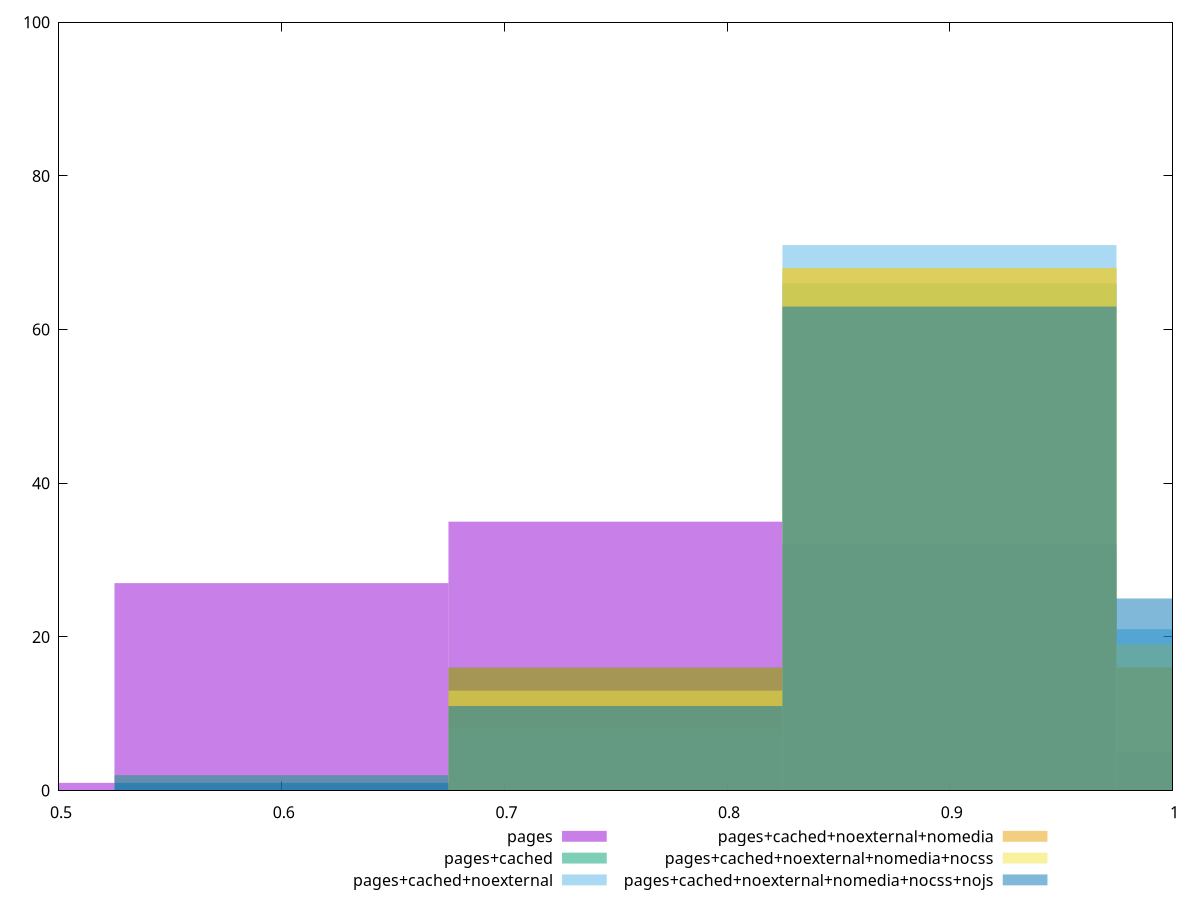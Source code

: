 reset

$pages <<EOF
1.0498176420507976 5
0.7498697443219983 35
0.5998957954575986 27
0.899843693186398 32
0.449921846593199 1
EOF

$pagesCached <<EOF
0.899843693186398 66
0.7498697443219983 16
1.0498176420507976 16
0.5998957954575986 2
EOF

$pagesCachedNoexternal <<EOF
0.899843693186398 71
1.0498176420507976 21
0.7498697443219983 8
EOF

$pagesCachedNoexternalNomedia <<EOF
0.899843693186398 68
0.7498697443219983 16
1.0498176420507976 16
EOF

$pagesCachedNoexternalNomediaNocss <<EOF
0.899843693186398 68
1.0498176420507976 19
0.7498697443219983 13
EOF

$pagesCachedNoexternalNomediaNocssNojs <<EOF
0.899843693186398 63
0.7498697443219983 11
0.5998957954575986 1
1.0498176420507976 25
EOF

set key outside below
set boxwidth 0.14997394886439966
set xrange [0.5:1]
set yrange [0:100]
set trange [0:100]
set style fill transparent solid 0.5 noborder
set terminal svg size 640, 540 enhanced background rgb 'white'
set output "reprap/unused-css-rules/comparison/histogram/all_score.svg"

plot $pages title "pages" with boxes, \
     $pagesCached title "pages+cached" with boxes, \
     $pagesCachedNoexternal title "pages+cached+noexternal" with boxes, \
     $pagesCachedNoexternalNomedia title "pages+cached+noexternal+nomedia" with boxes, \
     $pagesCachedNoexternalNomediaNocss title "pages+cached+noexternal+nomedia+nocss" with boxes, \
     $pagesCachedNoexternalNomediaNocssNojs title "pages+cached+noexternal+nomedia+nocss+nojs" with boxes

reset
